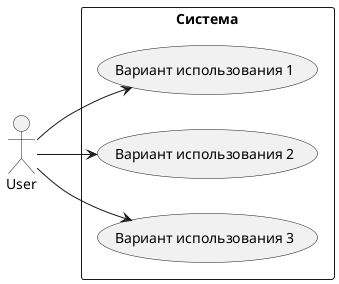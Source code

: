 @startuml
left to right direction
actor User
rectangle "Система" {
  usecase "Вариант использования 1" as usecase1
  usecase "Вариант использования 2" as usecase2
  usecase "Вариант использования 3" as usecase3

  User --> usecase1
  User --> usecase2
  User --> usecase3
}
@enduml
